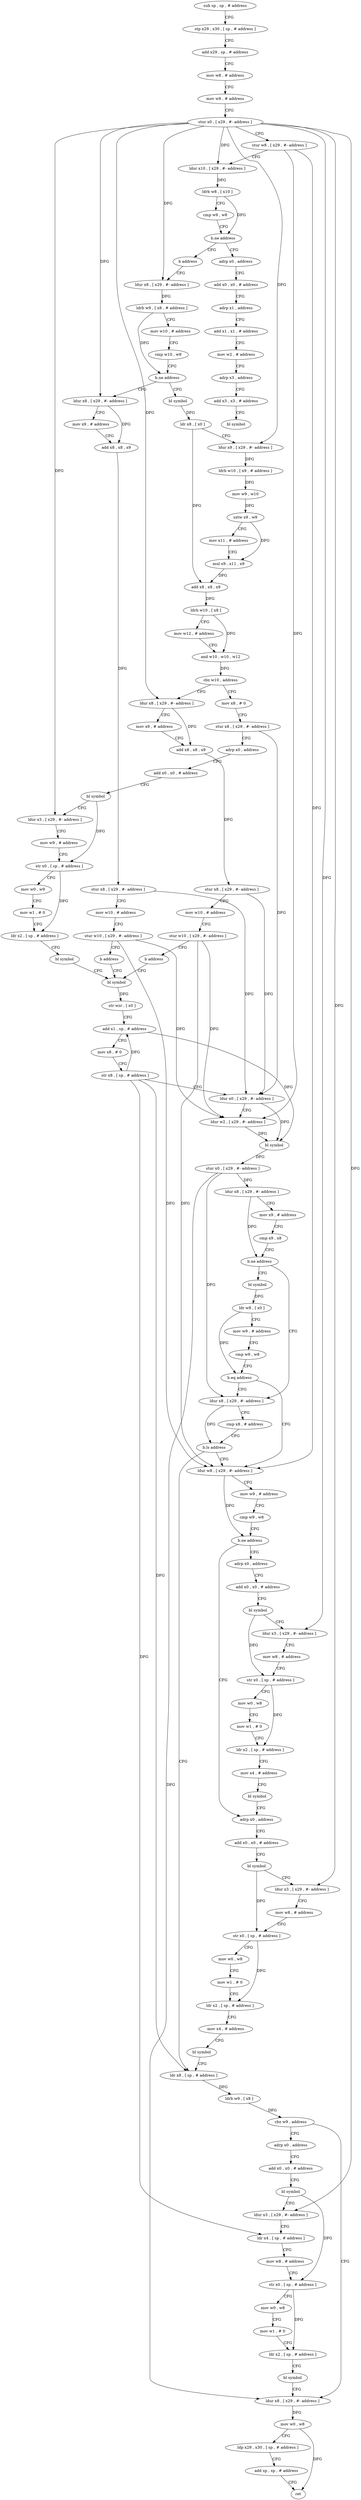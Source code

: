 digraph "func" {
"4211996" [label = "sub sp , sp , # address" ]
"4212000" [label = "stp x29 , x30 , [ sp , # address ]" ]
"4212004" [label = "add x29 , sp , # address" ]
"4212008" [label = "mov w8 , # address" ]
"4212012" [label = "mov w9 , # address" ]
"4212016" [label = "stur x0 , [ x29 , #- address ]" ]
"4212020" [label = "stur w8 , [ x29 , #- address ]" ]
"4212024" [label = "ldur x10 , [ x29 , #- address ]" ]
"4212028" [label = "ldrb w8 , [ x10 ]" ]
"4212032" [label = "cmp w9 , w8" ]
"4212036" [label = "b.ne address" ]
"4212044" [label = "adrp x0 , address" ]
"4212040" [label = "b address" ]
"4212048" [label = "add x0 , x0 , # address" ]
"4212052" [label = "adrp x1 , address" ]
"4212056" [label = "add x1 , x1 , # address" ]
"4212060" [label = "mov w2 , # address" ]
"4212064" [label = "adrp x3 , address" ]
"4212068" [label = "add x3 , x3 , # address" ]
"4212072" [label = "bl symbol" ]
"4212076" [label = "ldur x8 , [ x29 , #- address ]" ]
"4212080" [label = "ldrb w9 , [ x8 , # address ]" ]
"4212084" [label = "mov w10 , # address" ]
"4212088" [label = "cmp w10 , w9" ]
"4212092" [label = "b.ne address" ]
"4212124" [label = "bl symbol" ]
"4212096" [label = "ldur x8 , [ x29 , #- address ]" ]
"4212128" [label = "ldr x8 , [ x0 ]" ]
"4212132" [label = "ldur x9 , [ x29 , #- address ]" ]
"4212136" [label = "ldrb w10 , [ x9 , # address ]" ]
"4212140" [label = "mov w9 , w10" ]
"4212144" [label = "sxtw x9 , w9" ]
"4212148" [label = "mov x11 , # address" ]
"4212152" [label = "mul x9 , x11 , x9" ]
"4212156" [label = "add x8 , x8 , x9" ]
"4212160" [label = "ldrh w10 , [ x8 ]" ]
"4212164" [label = "mov w12 , # address" ]
"4212168" [label = "and w10 , w10 , w12" ]
"4212172" [label = "cbz w10 , address" ]
"4212204" [label = "mov x8 , # 0" ]
"4212176" [label = "ldur x8 , [ x29 , #- address ]" ]
"4212100" [label = "mov x9 , # address" ]
"4212104" [label = "add x8 , x8 , x9" ]
"4212108" [label = "stur x8 , [ x29 , #- address ]" ]
"4212112" [label = "mov w10 , # address" ]
"4212116" [label = "stur w10 , [ x29 , #- address ]" ]
"4212120" [label = "b address" ]
"4212252" [label = "bl symbol" ]
"4212208" [label = "stur x8 , [ x29 , #- address ]" ]
"4212212" [label = "adrp x0 , address" ]
"4212216" [label = "add x0 , x0 , # address" ]
"4212220" [label = "bl symbol" ]
"4212224" [label = "ldur x3 , [ x29 , #- address ]" ]
"4212228" [label = "mov w9 , # address" ]
"4212232" [label = "str x0 , [ sp , # address ]" ]
"4212236" [label = "mov w0 , w9" ]
"4212240" [label = "mov w1 , # 0" ]
"4212244" [label = "ldr x2 , [ sp , # address ]" ]
"4212248" [label = "bl symbol" ]
"4212180" [label = "mov x9 , # address" ]
"4212184" [label = "add x8 , x8 , x9" ]
"4212188" [label = "stur x8 , [ x29 , #- address ]" ]
"4212192" [label = "mov w10 , # address" ]
"4212196" [label = "stur w10 , [ x29 , #- address ]" ]
"4212200" [label = "b address" ]
"4212256" [label = "str wzr , [ x0 ]" ]
"4212260" [label = "add x1 , sp , # address" ]
"4212264" [label = "mov x8 , # 0" ]
"4212268" [label = "str x8 , [ sp , # address ]" ]
"4212272" [label = "ldur x0 , [ x29 , #- address ]" ]
"4212276" [label = "ldur w2 , [ x29 , #- address ]" ]
"4212280" [label = "bl symbol" ]
"4212284" [label = "stur x0 , [ x29 , #- address ]" ]
"4212288" [label = "ldur x8 , [ x29 , #- address ]" ]
"4212292" [label = "mov x9 , # address" ]
"4212296" [label = "cmp x9 , x8" ]
"4212300" [label = "b.ne address" ]
"4212324" [label = "ldur x8 , [ x29 , #- address ]" ]
"4212304" [label = "bl symbol" ]
"4212328" [label = "cmp x8 , # address" ]
"4212332" [label = "b.ls address" ]
"4212440" [label = "ldr x8 , [ sp , # address ]" ]
"4212336" [label = "ldur w8 , [ x29 , #- address ]" ]
"4212308" [label = "ldr w8 , [ x0 ]" ]
"4212312" [label = "mov w9 , # address" ]
"4212316" [label = "cmp w9 , w8" ]
"4212320" [label = "b.eq address" ]
"4212444" [label = "ldrb w9 , [ x8 ]" ]
"4212448" [label = "cbz w9 , address" ]
"4212496" [label = "ldur x8 , [ x29 , #- address ]" ]
"4212452" [label = "adrp x0 , address" ]
"4212340" [label = "mov w9 , # address" ]
"4212344" [label = "cmp w9 , w8" ]
"4212348" [label = "b.ne address" ]
"4212396" [label = "adrp x0 , address" ]
"4212352" [label = "adrp x0 , address" ]
"4212500" [label = "mov w0 , w8" ]
"4212504" [label = "ldp x29 , x30 , [ sp , # address ]" ]
"4212508" [label = "add sp , sp , # address" ]
"4212512" [label = "ret" ]
"4212456" [label = "add x0 , x0 , # address" ]
"4212460" [label = "bl symbol" ]
"4212464" [label = "ldur x3 , [ x29 , #- address ]" ]
"4212468" [label = "ldr x4 , [ sp , # address ]" ]
"4212472" [label = "mov w8 , # address" ]
"4212476" [label = "str x0 , [ sp , # address ]" ]
"4212480" [label = "mov w0 , w8" ]
"4212484" [label = "mov w1 , # 0" ]
"4212488" [label = "ldr x2 , [ sp , # address ]" ]
"4212492" [label = "bl symbol" ]
"4212400" [label = "add x0 , x0 , # address" ]
"4212404" [label = "bl symbol" ]
"4212408" [label = "ldur x3 , [ x29 , #- address ]" ]
"4212412" [label = "mov w8 , # address" ]
"4212416" [label = "str x0 , [ sp , # address ]" ]
"4212420" [label = "mov w0 , w8" ]
"4212424" [label = "mov w1 , # 0" ]
"4212428" [label = "ldr x2 , [ sp , # address ]" ]
"4212432" [label = "mov x4 , # address" ]
"4212436" [label = "bl symbol" ]
"4212356" [label = "add x0 , x0 , # address" ]
"4212360" [label = "bl symbol" ]
"4212364" [label = "ldur x3 , [ x29 , #- address ]" ]
"4212368" [label = "mov w8 , # address" ]
"4212372" [label = "str x0 , [ sp , # address ]" ]
"4212376" [label = "mov w0 , w8" ]
"4212380" [label = "mov w1 , # 0" ]
"4212384" [label = "ldr x2 , [ sp , # address ]" ]
"4212388" [label = "mov x4 , # address" ]
"4212392" [label = "bl symbol" ]
"4211996" -> "4212000" [ label = "CFG" ]
"4212000" -> "4212004" [ label = "CFG" ]
"4212004" -> "4212008" [ label = "CFG" ]
"4212008" -> "4212012" [ label = "CFG" ]
"4212012" -> "4212016" [ label = "CFG" ]
"4212016" -> "4212020" [ label = "CFG" ]
"4212016" -> "4212024" [ label = "DFG" ]
"4212016" -> "4212076" [ label = "DFG" ]
"4212016" -> "4212132" [ label = "DFG" ]
"4212016" -> "4212096" [ label = "DFG" ]
"4212016" -> "4212224" [ label = "DFG" ]
"4212016" -> "4212176" [ label = "DFG" ]
"4212016" -> "4212464" [ label = "DFG" ]
"4212016" -> "4212408" [ label = "DFG" ]
"4212016" -> "4212364" [ label = "DFG" ]
"4212020" -> "4212024" [ label = "CFG" ]
"4212020" -> "4212276" [ label = "DFG" ]
"4212020" -> "4212336" [ label = "DFG" ]
"4212024" -> "4212028" [ label = "DFG" ]
"4212028" -> "4212032" [ label = "CFG" ]
"4212028" -> "4212036" [ label = "DFG" ]
"4212032" -> "4212036" [ label = "CFG" ]
"4212036" -> "4212044" [ label = "CFG" ]
"4212036" -> "4212040" [ label = "CFG" ]
"4212044" -> "4212048" [ label = "CFG" ]
"4212040" -> "4212076" [ label = "CFG" ]
"4212048" -> "4212052" [ label = "CFG" ]
"4212052" -> "4212056" [ label = "CFG" ]
"4212056" -> "4212060" [ label = "CFG" ]
"4212060" -> "4212064" [ label = "CFG" ]
"4212064" -> "4212068" [ label = "CFG" ]
"4212068" -> "4212072" [ label = "CFG" ]
"4212076" -> "4212080" [ label = "DFG" ]
"4212080" -> "4212084" [ label = "CFG" ]
"4212080" -> "4212092" [ label = "DFG" ]
"4212084" -> "4212088" [ label = "CFG" ]
"4212088" -> "4212092" [ label = "CFG" ]
"4212092" -> "4212124" [ label = "CFG" ]
"4212092" -> "4212096" [ label = "CFG" ]
"4212124" -> "4212128" [ label = "DFG" ]
"4212096" -> "4212100" [ label = "CFG" ]
"4212096" -> "4212104" [ label = "DFG" ]
"4212128" -> "4212132" [ label = "CFG" ]
"4212128" -> "4212156" [ label = "DFG" ]
"4212132" -> "4212136" [ label = "DFG" ]
"4212136" -> "4212140" [ label = "DFG" ]
"4212140" -> "4212144" [ label = "DFG" ]
"4212144" -> "4212148" [ label = "CFG" ]
"4212144" -> "4212152" [ label = "DFG" ]
"4212148" -> "4212152" [ label = "CFG" ]
"4212152" -> "4212156" [ label = "DFG" ]
"4212156" -> "4212160" [ label = "DFG" ]
"4212160" -> "4212164" [ label = "CFG" ]
"4212160" -> "4212168" [ label = "DFG" ]
"4212164" -> "4212168" [ label = "CFG" ]
"4212168" -> "4212172" [ label = "DFG" ]
"4212172" -> "4212204" [ label = "CFG" ]
"4212172" -> "4212176" [ label = "CFG" ]
"4212204" -> "4212208" [ label = "CFG" ]
"4212176" -> "4212180" [ label = "CFG" ]
"4212176" -> "4212184" [ label = "DFG" ]
"4212100" -> "4212104" [ label = "CFG" ]
"4212104" -> "4212108" [ label = "DFG" ]
"4212108" -> "4212112" [ label = "CFG" ]
"4212108" -> "4212272" [ label = "DFG" ]
"4212112" -> "4212116" [ label = "CFG" ]
"4212116" -> "4212120" [ label = "CFG" ]
"4212116" -> "4212276" [ label = "DFG" ]
"4212116" -> "4212336" [ label = "DFG" ]
"4212120" -> "4212252" [ label = "CFG" ]
"4212252" -> "4212256" [ label = "DFG" ]
"4212208" -> "4212212" [ label = "CFG" ]
"4212208" -> "4212272" [ label = "DFG" ]
"4212212" -> "4212216" [ label = "CFG" ]
"4212216" -> "4212220" [ label = "CFG" ]
"4212220" -> "4212224" [ label = "CFG" ]
"4212220" -> "4212232" [ label = "DFG" ]
"4212224" -> "4212228" [ label = "CFG" ]
"4212228" -> "4212232" [ label = "CFG" ]
"4212232" -> "4212236" [ label = "CFG" ]
"4212232" -> "4212244" [ label = "DFG" ]
"4212236" -> "4212240" [ label = "CFG" ]
"4212240" -> "4212244" [ label = "CFG" ]
"4212244" -> "4212248" [ label = "CFG" ]
"4212248" -> "4212252" [ label = "CFG" ]
"4212180" -> "4212184" [ label = "CFG" ]
"4212184" -> "4212188" [ label = "DFG" ]
"4212188" -> "4212192" [ label = "CFG" ]
"4212188" -> "4212272" [ label = "DFG" ]
"4212192" -> "4212196" [ label = "CFG" ]
"4212196" -> "4212200" [ label = "CFG" ]
"4212196" -> "4212276" [ label = "DFG" ]
"4212196" -> "4212336" [ label = "DFG" ]
"4212200" -> "4212252" [ label = "CFG" ]
"4212256" -> "4212260" [ label = "CFG" ]
"4212260" -> "4212264" [ label = "CFG" ]
"4212260" -> "4212280" [ label = "DFG" ]
"4212264" -> "4212268" [ label = "CFG" ]
"4212268" -> "4212272" [ label = "CFG" ]
"4212268" -> "4212260" [ label = "DFG" ]
"4212268" -> "4212440" [ label = "DFG" ]
"4212268" -> "4212468" [ label = "DFG" ]
"4212272" -> "4212276" [ label = "CFG" ]
"4212272" -> "4212280" [ label = "DFG" ]
"4212276" -> "4212280" [ label = "DFG" ]
"4212280" -> "4212284" [ label = "DFG" ]
"4212284" -> "4212288" [ label = "DFG" ]
"4212284" -> "4212324" [ label = "DFG" ]
"4212284" -> "4212496" [ label = "DFG" ]
"4212288" -> "4212292" [ label = "CFG" ]
"4212288" -> "4212300" [ label = "DFG" ]
"4212292" -> "4212296" [ label = "CFG" ]
"4212296" -> "4212300" [ label = "CFG" ]
"4212300" -> "4212324" [ label = "CFG" ]
"4212300" -> "4212304" [ label = "CFG" ]
"4212324" -> "4212328" [ label = "CFG" ]
"4212324" -> "4212332" [ label = "DFG" ]
"4212304" -> "4212308" [ label = "DFG" ]
"4212328" -> "4212332" [ label = "CFG" ]
"4212332" -> "4212440" [ label = "CFG" ]
"4212332" -> "4212336" [ label = "CFG" ]
"4212440" -> "4212444" [ label = "DFG" ]
"4212336" -> "4212340" [ label = "CFG" ]
"4212336" -> "4212348" [ label = "DFG" ]
"4212308" -> "4212312" [ label = "CFG" ]
"4212308" -> "4212320" [ label = "DFG" ]
"4212312" -> "4212316" [ label = "CFG" ]
"4212316" -> "4212320" [ label = "CFG" ]
"4212320" -> "4212336" [ label = "CFG" ]
"4212320" -> "4212324" [ label = "CFG" ]
"4212444" -> "4212448" [ label = "DFG" ]
"4212448" -> "4212496" [ label = "CFG" ]
"4212448" -> "4212452" [ label = "CFG" ]
"4212496" -> "4212500" [ label = "DFG" ]
"4212452" -> "4212456" [ label = "CFG" ]
"4212340" -> "4212344" [ label = "CFG" ]
"4212344" -> "4212348" [ label = "CFG" ]
"4212348" -> "4212396" [ label = "CFG" ]
"4212348" -> "4212352" [ label = "CFG" ]
"4212396" -> "4212400" [ label = "CFG" ]
"4212352" -> "4212356" [ label = "CFG" ]
"4212500" -> "4212504" [ label = "CFG" ]
"4212500" -> "4212512" [ label = "DFG" ]
"4212504" -> "4212508" [ label = "CFG" ]
"4212508" -> "4212512" [ label = "CFG" ]
"4212456" -> "4212460" [ label = "CFG" ]
"4212460" -> "4212464" [ label = "CFG" ]
"4212460" -> "4212476" [ label = "DFG" ]
"4212464" -> "4212468" [ label = "CFG" ]
"4212468" -> "4212472" [ label = "CFG" ]
"4212472" -> "4212476" [ label = "CFG" ]
"4212476" -> "4212480" [ label = "CFG" ]
"4212476" -> "4212488" [ label = "DFG" ]
"4212480" -> "4212484" [ label = "CFG" ]
"4212484" -> "4212488" [ label = "CFG" ]
"4212488" -> "4212492" [ label = "CFG" ]
"4212492" -> "4212496" [ label = "CFG" ]
"4212400" -> "4212404" [ label = "CFG" ]
"4212404" -> "4212408" [ label = "CFG" ]
"4212404" -> "4212416" [ label = "DFG" ]
"4212408" -> "4212412" [ label = "CFG" ]
"4212412" -> "4212416" [ label = "CFG" ]
"4212416" -> "4212420" [ label = "CFG" ]
"4212416" -> "4212428" [ label = "DFG" ]
"4212420" -> "4212424" [ label = "CFG" ]
"4212424" -> "4212428" [ label = "CFG" ]
"4212428" -> "4212432" [ label = "CFG" ]
"4212432" -> "4212436" [ label = "CFG" ]
"4212436" -> "4212440" [ label = "CFG" ]
"4212356" -> "4212360" [ label = "CFG" ]
"4212360" -> "4212364" [ label = "CFG" ]
"4212360" -> "4212372" [ label = "DFG" ]
"4212364" -> "4212368" [ label = "CFG" ]
"4212368" -> "4212372" [ label = "CFG" ]
"4212372" -> "4212376" [ label = "CFG" ]
"4212372" -> "4212384" [ label = "DFG" ]
"4212376" -> "4212380" [ label = "CFG" ]
"4212380" -> "4212384" [ label = "CFG" ]
"4212384" -> "4212388" [ label = "CFG" ]
"4212388" -> "4212392" [ label = "CFG" ]
"4212392" -> "4212396" [ label = "CFG" ]
}
